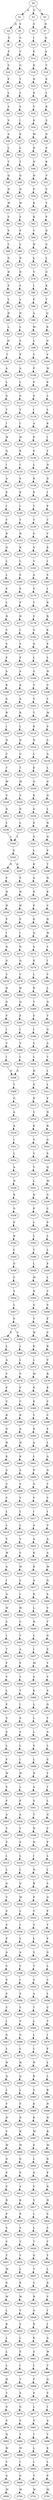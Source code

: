 strict digraph  {
	S0 -> S1 [ label = A ];
	S0 -> S2 [ label = G ];
	S0 -> S3 [ label = I ];
	S1 -> S4 [ label = Q ];
	S1 -> S5 [ label = S ];
	S2 -> S6 [ label = G ];
	S3 -> S7 [ label = R ];
	S4 -> S8 [ label = S ];
	S5 -> S9 [ label = S ];
	S6 -> S10 [ label = I ];
	S7 -> S11 [ label = Q ];
	S8 -> S12 [ label = P ];
	S9 -> S13 [ label = T ];
	S10 -> S14 [ label = F ];
	S11 -> S15 [ label = S ];
	S12 -> S16 [ label = S ];
	S13 -> S17 [ label = G ];
	S14 -> S18 [ label = K ];
	S15 -> S19 [ label = V ];
	S16 -> S20 [ label = F ];
	S17 -> S21 [ label = Y ];
	S18 -> S22 [ label = N ];
	S19 -> S23 [ label = E ];
	S20 -> S24 [ label = L ];
	S21 -> S25 [ label = L ];
	S22 -> S26 [ label = K ];
	S23 -> S27 [ label = L ];
	S24 -> S28 [ label = S ];
	S25 -> S29 [ label = S ];
	S26 -> S30 [ label = Y ];
	S27 -> S31 [ label = K ];
	S28 -> S32 [ label = V ];
	S29 -> S33 [ label = I ];
	S30 -> S34 [ label = K ];
	S31 -> S35 [ label = S ];
	S32 -> S36 [ label = A ];
	S33 -> S37 [ label = E ];
	S34 -> S38 [ label = M ];
	S35 -> S39 [ label = D ];
	S36 -> S40 [ label = L ];
	S37 -> S41 [ label = L ];
	S38 -> S42 [ label = D ];
	S39 -> S43 [ label = F ];
	S40 -> S44 [ label = T ];
	S41 -> S45 [ label = T ];
	S42 -> S46 [ label = N ];
	S43 -> S47 [ label = K ];
	S44 -> S48 [ label = Q ];
	S45 -> S49 [ label = Q ];
	S46 -> S50 [ label = H ];
	S47 -> S51 [ label = V ];
	S48 -> S52 [ label = N ];
	S49 -> S53 [ label = N ];
	S50 -> S54 [ label = F ];
	S51 -> S55 [ label = V ];
	S52 -> S56 [ label = W ];
	S53 -> S57 [ label = W ];
	S54 -> S58 [ label = K ];
	S55 -> S59 [ label = V ];
	S56 -> S60 [ label = S ];
	S57 -> S61 [ label = S ];
	S58 -> S62 [ label = K ];
	S59 -> S63 [ label = F ];
	S60 -> S64 [ label = V ];
	S61 -> S65 [ label = F ];
	S62 -> S66 [ label = V ];
	S63 -> S67 [ label = D ];
	S64 -> S68 [ label = L ];
	S65 -> S69 [ label = L ];
	S66 -> S70 [ label = H ];
	S67 -> S71 [ label = G ];
	S68 -> S72 [ label = G ];
	S69 -> S73 [ label = D ];
	S70 -> S74 [ label = L ];
	S71 -> S75 [ label = L ];
	S72 -> S76 [ label = D ];
	S73 -> S77 [ label = D ];
	S74 -> S78 [ label = V ];
	S75 -> S79 [ label = G ];
	S76 -> S80 [ label = F ];
	S77 -> S81 [ label = F ];
	S78 -> S82 [ label = I ];
	S79 -> S83 [ label = K ];
	S80 -> S84 [ label = L ];
	S81 -> S85 [ label = L ];
	S82 -> S86 [ label = F ];
	S83 -> S87 [ label = V ];
	S84 -> S88 [ label = D ];
	S85 -> S89 [ label = N ];
	S86 -> S90 [ label = A ];
	S87 -> S91 [ label = Q ];
	S88 -> S92 [ label = L ];
	S89 -> S93 [ label = L ];
	S90 -> S94 [ label = M ];
	S91 -> S95 [ label = E ];
	S92 -> S96 [ label = H ];
	S93 -> S97 [ label = S ];
	S94 -> S98 [ label = L ];
	S95 -> S99 [ label = G ];
	S96 -> S100 [ label = T ];
	S97 -> S101 [ label = P ];
	S98 -> S102 [ label = V ];
	S99 -> S103 [ label = V ];
	S100 -> S104 [ label = A ];
	S101 -> S105 [ label = A ];
	S102 -> S106 [ label = F ];
	S103 -> S107 [ label = W ];
	S104 -> S108 [ label = L ];
	S105 -> S109 [ label = L ];
	S106 -> S110 [ label = F ];
	S107 -> S111 [ label = K ];
	S108 -> S112 [ label = G ];
	S109 -> S113 [ label = G ];
	S110 -> S114 [ label = S ];
	S111 -> S115 [ label = L ];
	S112 -> S116 [ label = Y ];
	S113 -> S117 [ label = Y ];
	S114 -> S118 [ label = I ];
	S115 -> S119 [ label = L ];
	S116 -> S120 [ label = I ];
	S117 -> S121 [ label = I ];
	S118 -> S122 [ label = A ];
	S119 -> S123 [ label = K ];
	S120 -> S124 [ label = W ];
	S121 -> S125 [ label = W ];
	S122 -> S126 [ label = P ];
	S123 -> S127 [ label = I ];
	S124 -> S128 [ label = Q ];
	S125 -> S129 [ label = E ];
	S126 -> S130 [ label = F ];
	S127 -> S131 [ label = Y ];
	S128 -> S132 [ label = I ];
	S129 -> S133 [ label = I ];
	S130 -> S134 [ label = L ];
	S131 -> S135 [ label = N ];
	S132 -> S136 [ label = A ];
	S133 -> S137 [ label = A ];
	S134 -> S138 [ label = K ];
	S135 -> S139 [ label = D ];
	S136 -> S140 [ label = E ];
	S137 -> S141 [ label = E ];
	S138 -> S142 [ label = E ];
	S139 -> S143 [ label = I ];
	S140 -> S144 [ label = I ];
	S141 -> S145 [ label = I ];
	S142 -> S146 [ label = T ];
	S143 -> S147 [ label = P ];
	S144 -> S148 [ label = Y ];
	S145 -> S149 [ label = Y ];
	S146 -> S150 [ label = V ];
	S147 -> S151 [ label = T ];
	S148 -> S152 [ label = R ];
	S149 -> S153 [ label = N ];
	S150 -> S154 [ label = S ];
	S151 -> S155 [ label = V ];
	S152 -> S156 [ label = Q ];
	S153 -> S157 [ label = K ];
	S154 -> S158 [ label = S ];
	S155 -> S159 [ label = K ];
	S156 -> S160 [ label = L ];
	S157 -> S161 [ label = L ];
	S158 -> S162 [ label = V ];
	S159 -> S163 [ label = I ];
	S160 -> S164 [ label = L ];
	S161 -> S165 [ label = F ];
	S162 -> S166 [ label = A ];
	S163 -> S167 [ label = S ];
	S164 -> S168 [ label = P ];
	S165 -> S169 [ label = P ];
	S166 -> S170 [ label = Y ];
	S167 -> S171 [ label = I ];
	S168 -> S172 [ label = L ];
	S169 -> S173 [ label = F ];
	S170 -> S174 [ label = T ];
	S171 -> S175 [ label = R ];
	S172 -> S176 [ label = H ];
	S173 -> S177 [ label = H ];
	S174 -> S178 [ label = V ];
	S175 -> S179 [ label = R ];
	S176 -> S180 [ label = V ];
	S177 -> S181 [ label = I ];
	S178 -> S182 [ label = S ];
	S179 -> S183 [ label = K ];
	S180 -> S184 [ label = S ];
	S181 -> S185 [ label = S ];
	S182 -> S186 [ label = Q ];
	S183 -> S187 [ label = E ];
	S184 -> S188 [ label = F ];
	S185 -> S189 [ label = F ];
	S186 -> S190 [ label = L ];
	S187 -> S191 [ label = L ];
	S188 -> S192 [ label = S ];
	S189 -> S193 [ label = S ];
	S190 -> S194 [ label = S ];
	S191 -> S195 [ label = N ];
	S192 -> S196 [ label = K ];
	S193 -> S197 [ label = K ];
	S194 -> S198 [ label = V ];
	S195 -> S199 [ label = C ];
	S196 -> S200 [ label = A ];
	S197 -> S201 [ label = A ];
	S198 -> S202 [ label = V ];
	S199 -> S203 [ label = V ];
	S200 -> S204 [ label = R ];
	S201 -> S205 [ label = R ];
	S202 -> S206 [ label = T ];
	S203 -> S207 [ label = M ];
	S204 -> S208 [ label = I ];
	S205 -> S209 [ label = L ];
	S206 -> S210 [ label = K ];
	S207 -> S211 [ label = S ];
	S208 -> S212 [ label = N ];
	S209 -> S213 [ label = N ];
	S210 -> S214 [ label = N ];
	S211 -> S215 [ label = S ];
	S212 -> S216 [ label = C ];
	S213 -> S217 [ label = C ];
	S214 -> S218 [ label = L ];
	S215 -> S219 [ label = A ];
	S216 -> S220 [ label = T ];
	S217 -> S221 [ label = T ];
	S218 -> S222 [ label = E ];
	S219 -> S223 [ label = L ];
	S220 -> S224 [ label = M ];
	S221 -> S225 [ label = M ];
	S222 -> S226 [ label = Q ];
	S223 -> S227 [ label = G ];
	S224 -> S228 [ label = S ];
	S225 -> S229 [ label = S ];
	S226 -> S230 [ label = E ];
	S227 -> S231 [ label = Q ];
	S228 -> S232 [ label = D ];
	S229 -> S233 [ label = D ];
	S230 -> S234 [ label = A ];
	S231 -> S235 [ label = L ];
	S232 -> S236 [ label = L ];
	S233 -> S237 [ label = L ];
	S234 -> S238 [ label = E ];
	S235 -> S239 [ label = N ];
	S236 -> S240 [ label = L ];
	S237 -> S240 [ label = L ];
	S238 -> S241 [ label = S ];
	S239 -> S242 [ label = Q ];
	S240 -> S243 [ label = G ];
	S241 -> S244 [ label = L ];
	S242 -> S245 [ label = F ];
	S243 -> S246 [ label = R ];
	S243 -> S247 [ label = K ];
	S244 -> S248 [ label = K ];
	S245 -> S249 [ label = T ];
	S246 -> S250 [ label = F ];
	S247 -> S251 [ label = F ];
	S248 -> S252 [ label = A ];
	S249 -> S253 [ label = N ];
	S250 -> S254 [ label = N ];
	S251 -> S255 [ label = N ];
	S252 -> S256 [ label = E ];
	S253 -> S257 [ label = K ];
	S254 -> S258 [ label = H ];
	S255 -> S259 [ label = H ];
	S256 -> S260 [ label = F ];
	S257 -> S261 [ label = V ];
	S258 -> S262 [ label = F ];
	S259 -> S263 [ label = F ];
	S260 -> S264 [ label = E ];
	S261 -> S265 [ label = N ];
	S262 -> S266 [ label = I ];
	S263 -> S267 [ label = I ];
	S264 -> S268 [ label = Q ];
	S265 -> S269 [ label = W ];
	S266 -> S270 [ label = N ];
	S267 -> S271 [ label = N ];
	S268 -> S272 [ label = S ];
	S269 -> S273 [ label = Y ];
	S270 -> S274 [ label = G ];
	S271 -> S275 [ label = Q ];
	S272 -> S276 [ label = E ];
	S273 -> S277 [ label = I ];
	S274 -> S278 [ label = V ];
	S275 -> S279 [ label = V ];
	S276 -> S280 [ label = L ];
	S277 -> S281 [ label = V ];
	S278 -> S282 [ label = H ];
	S279 -> S283 [ label = H ];
	S280 -> S284 [ label = R ];
	S281 -> S285 [ label = L ];
	S282 -> S286 [ label = G ];
	S283 -> S287 [ label = G ];
	S284 -> S288 [ label = T ];
	S285 -> S289 [ label = G ];
	S286 -> S290 [ label = F ];
	S287 -> S291 [ label = F ];
	S288 -> S292 [ label = S ];
	S289 -> S293 [ label = T ];
	S290 -> S294 [ label = I ];
	S291 -> S295 [ label = I ];
	S292 -> S296 [ label = I ];
	S293 -> S297 [ label = G ];
	S294 -> S298 [ label = V ];
	S295 -> S299 [ label = V ];
	S296 -> S300 [ label = S ];
	S297 -> S301 [ label = A ];
	S298 -> S302 [ label = I ];
	S299 -> S303 [ label = I ];
	S300 -> S304 [ label = L ];
	S301 -> S305 [ label = T ];
	S302 -> S306 [ label = G ];
	S303 -> S306 [ label = G ];
	S304 -> S307 [ label = H ];
	S305 -> S308 [ label = I ];
	S306 -> S309 [ label = T ];
	S307 -> S310 [ label = S ];
	S308 -> S311 [ label = L ];
	S309 -> S312 [ label = G ];
	S310 -> S313 [ label = D ];
	S311 -> S314 [ label = F ];
	S312 -> S315 [ label = A ];
	S313 -> S316 [ label = V ];
	S314 -> S317 [ label = N ];
	S315 -> S318 [ label = A ];
	S316 -> S319 [ label = K ];
	S317 -> S320 [ label = R ];
	S318 -> S321 [ label = I ];
	S319 -> S322 [ label = V ];
	S320 -> S323 [ label = G ];
	S321 -> S324 [ label = L ];
	S322 -> S325 [ label = V ];
	S323 -> S326 [ label = E ];
	S324 -> S327 [ label = A ];
	S325 -> S328 [ label = V ];
	S326 -> S329 [ label = Q ];
	S327 -> S330 [ label = N ];
	S328 -> S331 [ label = L ];
	S329 -> S332 [ label = M ];
	S330 -> S333 [ label = R ];
	S331 -> S334 [ label = D ];
	S332 -> S335 [ label = G ];
	S333 -> S336 [ label = G ];
	S334 -> S337 [ label = P ];
	S335 -> S338 [ label = C ];
	S336 -> S339 [ label = E ];
	S337 -> S340 [ label = L ];
	S338 -> S341 [ label = S ];
	S339 -> S342 [ label = R ];
	S340 -> S343 [ label = L ];
	S341 -> S344 [ label = L ];
	S342 -> S345 [ label = L ];
	S343 -> S346 [ label = T ];
	S344 -> S347 [ label = L ];
	S345 -> S348 [ label = G ];
	S346 -> S349 [ label = L ];
	S347 -> S350 [ label = F ];
	S348 -> S351 [ label = C ];
	S349 -> S352 [ label = M ];
	S350 -> S353 [ label = L ];
	S351 -> S354 [ label = S ];
	S352 -> S355 [ label = N ];
	S353 -> S356 [ label = V ];
	S354 -> S357 [ label = L ];
	S355 -> S358 [ label = G ];
	S356 -> S359 [ label = S ];
	S357 -> S360 [ label = F ];
	S358 -> S361 [ label = V ];
	S359 -> S362 [ label = F ];
	S360 -> S363 [ label = F ];
	S360 -> S364 [ label = V ];
	S361 -> S365 [ label = W ];
	S362 -> S366 [ label = C ];
	S363 -> S367 [ label = L ];
	S364 -> S368 [ label = L ];
	S365 -> S369 [ label = K ];
	S366 -> S370 [ label = R ];
	S367 -> S371 [ label = A ];
	S368 -> S372 [ label = L ];
	S369 -> S373 [ label = L ];
	S370 -> S374 [ label = V ];
	S371 -> S375 [ label = V ];
	S372 -> S376 [ label = V ];
	S373 -> S377 [ label = M ];
	S374 -> S378 [ label = R ];
	S375 -> S379 [ label = F ];
	S376 -> S380 [ label = F ];
	S377 -> S381 [ label = E ];
	S378 -> S382 [ label = K ];
	S379 -> S383 [ label = C ];
	S380 -> S384 [ label = C ];
	S381 -> S385 [ label = K ];
	S382 -> S386 [ label = S ];
	S383 -> S387 [ label = R ];
	S384 -> S388 [ label = R ];
	S385 -> S389 [ label = Y ];
	S386 -> S390 [ label = C ];
	S387 -> S391 [ label = G ];
	S388 -> S392 [ label = A ];
	S389 -> S393 [ label = K ];
	S390 -> S394 [ label = F ];
	S391 -> S395 [ label = H ];
	S392 -> S396 [ label = H ];
	S393 -> S397 [ label = A ];
	S394 -> S398 [ label = L ];
	S395 -> S399 [ label = K ];
	S396 -> S400 [ label = K ];
	S397 -> S401 [ label = L ];
	S398 -> S402 [ label = A ];
	S399 -> S403 [ label = S ];
	S400 -> S404 [ label = S ];
	S401 -> S405 [ label = P ];
	S402 -> S406 [ label = G ];
	S403 -> S407 [ label = C ];
	S404 -> S408 [ label = S ];
	S405 -> S409 [ label = A ];
	S406 -> S410 [ label = T ];
	S407 -> S411 [ label = C ];
	S408 -> S412 [ label = V ];
	S409 -> S413 [ label = V ];
	S410 -> S414 [ label = V ];
	S411 -> S415 [ label = L ];
	S412 -> S416 [ label = L ];
	S413 -> S417 [ label = I ];
	S414 -> S418 [ label = I ];
	S415 -> S419 [ label = L ];
	S416 -> S420 [ label = L ];
	S417 -> S421 [ label = A ];
	S418 -> S422 [ label = V ];
	S419 -> S423 [ label = V ];
	S420 -> S424 [ label = V ];
	S421 -> S425 [ label = A ];
	S422 -> S426 [ label = A ];
	S423 -> S427 [ label = W ];
	S424 -> S428 [ label = C ];
	S425 -> S429 [ label = K ];
	S426 -> S430 [ label = A ];
	S427 -> S431 [ label = A ];
	S428 -> S432 [ label = M ];
	S429 -> S433 [ label = K ];
	S430 -> S434 [ label = M ];
	S431 -> S435 [ label = I ];
	S432 -> S436 [ label = L ];
	S433 -> S437 [ label = A ];
	S434 -> S438 [ label = G ];
	S435 -> S439 [ label = A ];
	S436 -> S440 [ label = I ];
	S437 -> S441 [ label = K ];
	S438 -> S442 [ label = S ];
	S439 -> S443 [ label = W ];
	S440 -> S444 [ label = W ];
	S441 -> S445 [ label = L ];
	S442 -> S446 [ label = V ];
	S443 -> S447 [ label = S ];
	S444 -> S448 [ label = C ];
	S445 -> S449 [ label = N ];
	S446 -> S450 [ label = T ];
	S447 -> S451 [ label = I ];
	S448 -> S452 [ label = T ];
	S449 -> S453 [ label = C ];
	S450 -> S454 [ label = G ];
	S451 -> S455 [ label = T ];
	S452 -> S456 [ label = A ];
	S453 -> S457 [ label = I ];
	S454 -> S458 [ label = S ];
	S455 -> S459 [ label = F ];
	S456 -> S460 [ label = F ];
	S457 -> S461 [ label = M ];
	S458 -> S462 [ label = V ];
	S459 -> S463 [ label = V ];
	S460 -> S464 [ label = V ];
	S461 -> S465 [ label = S ];
	S462 -> S466 [ label = V ];
	S463 -> S467 [ label = L ];
	S464 -> S468 [ label = T ];
	S465 -> S469 [ label = K ];
	S466 -> S470 [ label = S ];
	S467 -> S471 [ label = F ];
	S468 -> S472 [ label = I ];
	S469 -> S473 [ label = L ];
	S470 -> S474 [ label = G ];
	S471 -> S475 [ label = S ];
	S472 -> S476 [ label = S ];
	S473 -> S477 [ label = L ];
	S474 -> S478 [ label = Y ];
	S475 -> S479 [ label = S ];
	S476 -> S480 [ label = S ];
	S477 -> S481 [ label = L ];
	S478 -> S482 [ label = A ];
	S479 -> S483 [ label = L ];
	S480 -> S484 [ label = L ];
	S481 -> S485 [ label = S ];
	S482 -> S486 [ label = L ];
	S483 -> S487 [ label = F ];
	S484 -> S488 [ label = I ];
	S485 -> S489 [ label = L ];
	S486 -> S490 [ label = S ];
	S487 -> S491 [ label = W ];
	S488 -> S492 [ label = W ];
	S489 -> S493 [ label = N ];
	S490 -> S494 [ label = Y ];
	S491 -> S495 [ label = S ];
	S492 -> S496 [ label = L ];
	S493 -> S497 [ label = A ];
	S494 -> S498 [ label = Y ];
	S495 -> S499 [ label = F ];
	S496 -> S500 [ label = F ];
	S497 -> S501 [ label = S ];
	S498 -> S502 [ label = L ];
	S499 -> S503 [ label = A ];
	S500 -> S504 [ label = A ];
	S501 -> S505 [ label = T ];
	S502 -> S506 [ label = G ];
	S503 -> S507 [ label = V ];
	S504 -> S508 [ label = V ];
	S505 -> S509 [ label = N ];
	S506 -> S510 [ label = V ];
	S507 -> S511 [ label = S ];
	S508 -> S512 [ label = S ];
	S509 -> S513 [ label = H ];
	S510 -> S514 [ label = F ];
	S511 -> S515 [ label = L ];
	S512 -> S516 [ label = L ];
	S513 -> S517 [ label = I ];
	S514 -> S518 [ label = L ];
	S515 -> S519 [ label = L ];
	S516 -> S520 [ label = L ];
	S517 -> S521 [ label = N ];
	S518 -> S522 [ label = L ];
	S519 -> S523 [ label = G ];
	S520 -> S524 [ label = G ];
	S521 -> S525 [ label = R ];
	S522 -> S526 [ label = S ];
	S523 -> S527 [ label = V ];
	S524 -> S528 [ label = M ];
	S525 -> S529 [ label = F ];
	S526 -> S530 [ label = G ];
	S527 -> S531 [ label = S ];
	S528 -> S532 [ label = L ];
	S529 -> S533 [ label = V ];
	S530 -> S534 [ label = F ];
	S531 -> S535 [ label = S ];
	S532 -> S536 [ label = I ];
	S533 -> S537 [ label = V ];
	S534 -> S538 [ label = T ];
	S535 -> S539 [ label = F ];
	S536 -> S540 [ label = L ];
	S537 -> S541 [ label = L ];
	S538 -> S542 [ label = F ];
	S539 -> S543 [ label = A ];
	S540 -> S544 [ label = A ];
	S541 -> S545 [ label = S ];
	S542 -> S546 [ label = G ];
	S543 -> S547 [ label = V ];
	S544 -> S548 [ label = V ];
	S545 -> S549 [ label = T ];
	S546 -> S550 [ label = L ];
	S547 -> S551 [ label = F ];
	S548 -> S552 [ label = I ];
	S549 -> S553 [ label = G ];
	S550 -> S554 [ label = V ];
	S551 -> S555 [ label = S ];
	S552 -> S556 [ label = S ];
	S553 -> S557 [ label = A ];
	S554 -> S558 [ label = L ];
	S555 -> S559 [ label = C ];
	S556 -> S560 [ label = C ];
	S557 -> S561 [ label = T ];
	S558 -> S562 [ label = C ];
	S559 -> S563 [ label = I ];
	S560 -> S564 [ label = V ];
	S561 -> S565 [ label = L ];
	S562 -> S566 [ label = T ];
	S563 -> S567 [ label = G ];
	S564 -> S568 [ label = G ];
	S565 -> S569 [ label = L ];
	S566 -> S570 [ label = I ];
	S567 -> S571 [ label = L ];
	S568 -> S572 [ label = L ];
	S569 -> S573 [ label = L ];
	S570 -> S574 [ label = F ];
	S571 -> S575 [ label = H ];
	S572 -> S576 [ label = H ];
	S573 -> S577 [ label = N ];
	S574 -> S578 [ label = L ];
	S575 -> S579 [ label = Q ];
	S576 -> S580 [ label = Q ];
	S577 -> S581 [ label = R ];
	S578 -> S582 [ label = L ];
	S579 -> S583 [ label = L ];
	S580 -> S584 [ label = L ];
	S581 -> S585 [ label = S ];
	S582 -> S586 [ label = R ];
	S583 -> S587 [ label = V ];
	S584 -> S588 [ label = F ];
	S585 -> S589 [ label = K ];
	S586 -> S590 [ label = N ];
	S587 -> S591 [ label = D ];
	S588 -> S592 [ label = D ];
	S589 -> S593 [ label = K ];
	S590 -> S594 [ label = N ];
	S591 -> S595 [ label = V ];
	S592 -> S596 [ label = K ];
	S593 -> S597 [ label = M ];
	S594 -> S598 [ label = R ];
	S595 -> S599 [ label = W ];
	S596 -> S600 [ label = W ];
	S597 -> S601 [ label = F ];
	S598 -> S602 [ label = W ];
	S599 -> S603 [ label = G ];
	S600 -> S604 [ label = G ];
	S601 -> S605 [ label = L ];
	S602 -> S606 [ label = D ];
	S603 -> S607 [ label = P ];
	S604 -> S608 [ label = P ];
	S605 -> S609 [ label = S ];
	S606 -> S610 [ label = P ];
	S607 -> S611 [ label = S ];
	S608 -> S612 [ label = S ];
	S609 -> S613 [ label = V ];
	S610 -> S614 [ label = R ];
	S611 -> S615 [ label = R ];
	S612 -> S616 [ label = K ];
	S613 -> S617 [ label = V ];
	S614 -> S618 [ label = N ];
	S615 -> S619 [ label = P ];
	S616 -> S620 [ label = P ];
	S617 -> S621 [ label = L ];
	S618 -> S622 [ label = S ];
	S619 -> S623 [ label = S ];
	S620 -> S624 [ label = S ];
	S621 -> S625 [ label = L ];
	S622 -> S626 [ label = S ];
	S623 -> S627 [ label = V ];
	S624 -> S628 [ label = V ];
	S625 -> S629 [ label = T ];
	S626 -> S630 [ label = T ];
	S627 -> S631 [ label = Y ];
	S628 -> S632 [ label = Y ];
	S629 -> S633 [ label = G ];
	S630 -> S634 [ label = Y ];
	S631 -> S635 [ label = M ];
	S632 -> S636 [ label = L ];
	S633 -> S637 [ label = Y ];
	S634 -> S638 [ label = L ];
	S635 -> S639 [ label = G ];
	S636 -> S640 [ label = E ];
	S637 -> S641 [ label = C ];
	S638 -> S642 [ label = D ];
	S639 -> S643 [ label = W ];
	S640 -> S644 [ label = W ];
	S641 -> S645 [ label = R ];
	S642 -> S646 [ label = V ];
	S643 -> S647 [ label = L ];
	S644 -> S648 [ label = V ];
	S645 -> S649 [ label = A ];
	S646 -> S650 [ label = I ];
	S647 -> S651 [ label = R ];
	S648 -> S652 [ label = S ];
	S649 -> S653 [ label = R ];
	S650 -> S654 [ label = I ];
	S651 -> S655 [ label = L ];
	S652 -> S656 [ label = L ];
	S653 -> S657 [ label = K ];
	S654 -> S658 [ label = A ];
	S655 -> S659 [ label = L ];
	S656 -> S660 [ label = F ];
	S657 -> S661 [ label = S ];
	S658 -> S662 [ label = W ];
	S659 -> S663 [ label = L ];
	S660 -> S664 [ label = I ];
	S661 -> S665 [ label = L ];
	S662 -> S666 [ label = T ];
	S663 -> S667 [ label = H ];
	S664 -> S668 [ label = T ];
	S665 -> S669 [ label = F ];
	S666 -> S670 [ label = Q ];
	S667 -> S671 [ label = T ];
	S668 -> S672 [ label = A ];
	S669 -> S673 [ label = F ];
	S670 -> S674 [ label = S ];
	S671 -> S675 [ label = G ];
	S672 -> S676 [ label = G ];
	S673 -> S677 [ label = L ];
	S674 -> S678 [ label = I ];
	S675 -> S679 [ label = S ];
	S676 -> S680 [ label = S ];
	S677 -> S681 [ label = V ];
	S678 -> S682 [ label = A ];
	S679 -> S683 [ label = N ];
	S680 -> S684 [ label = T ];
	S681 -> S685 [ label = T ];
	S682 -> S686 [ label = T ];
	S683 -> S687 [ label = W ];
	S684 -> S688 [ label = W ];
	S685 -> S689 [ label = L ];
	S686 -> S690 [ label = K ];
	S687 -> S691 [ label = V ];
	S688 -> S692 [ label = I ];
	S689 -> S693 [ label = L ];
	S690 -> S694 [ label = L ];
	S691 -> S695 [ label = A ];
	S692 -> S696 [ label = G ];
	S693 -> S697 [ label = T ];
	S694 -> S698 [ label = P ];
	S695 -> S699 [ label = M ];
	S696 -> S700 [ label = M ];
	S697 -> S701 [ label = W ];
	S698 -> S702 [ label = M ];
}
